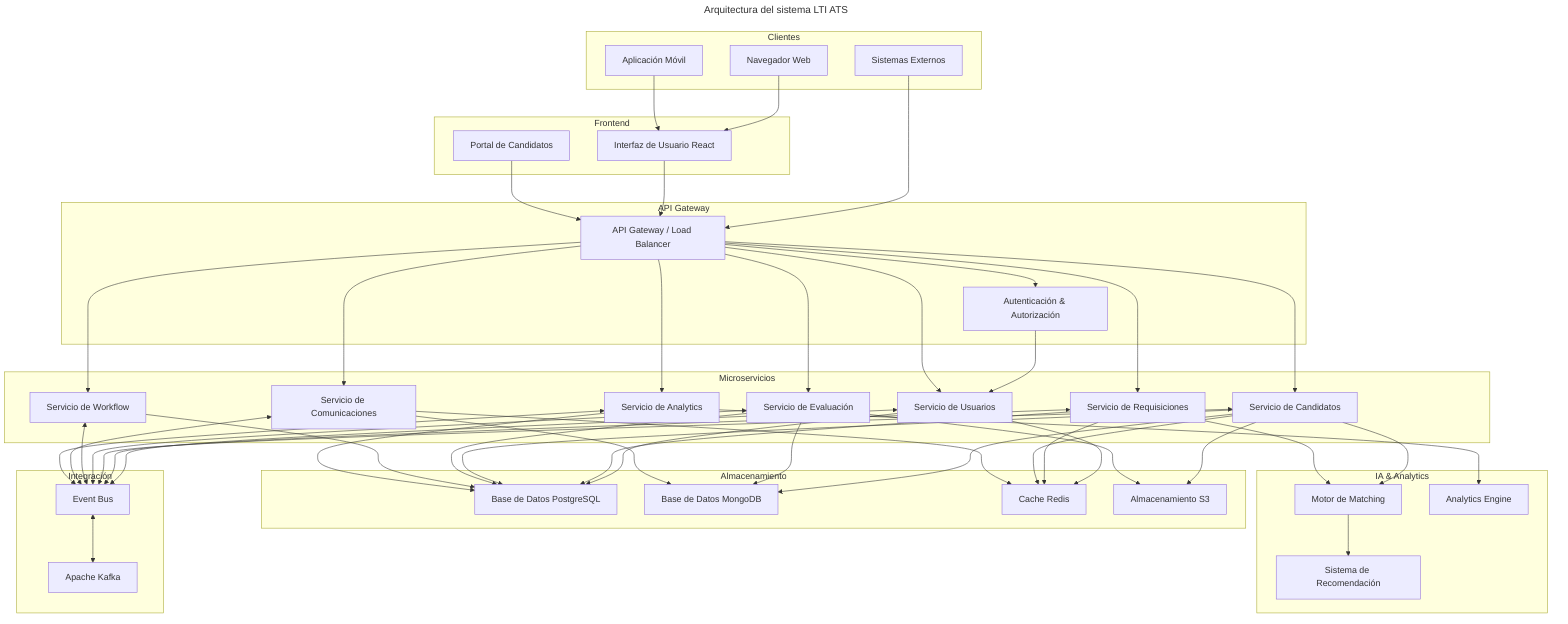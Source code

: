 ---
title: Arquitectura del sistema LTI ATS
---
flowchart TB
    subgraph Clientes
        Browser["Navegador Web"]
        Mobile["Aplicación Móvil"]
        External["Sistemas Externos"]
    end
    
    subgraph "Frontend"
        UI["Interfaz de Usuario React"]
        CandidatePortal["Portal de Candidatos"]
    end
    
    subgraph "API Gateway"
        Gateway["API Gateway / Load Balancer"]
        Auth["Autenticación & Autorización"]
    end
    
    subgraph "Microservicios"
        UserService["Servicio de Usuarios"]
        RequisitionService["Servicio de Requisiciones"]
        CandidateService["Servicio de Candidatos"]
        EvaluationService["Servicio de Evaluación"]
        WorkflowService["Servicio de Workflow"]
        CommunicationService["Servicio de Comunicaciones"]
        AnalyticsService["Servicio de Analytics"]
    end
    
    subgraph "Integración"
        Kafka["Apache Kafka"]
        EventBus["Event Bus"]
    end
    
    subgraph "Almacenamiento"
        PostgreSQL["Base de Datos PostgreSQL"]
        MongoDB["Base de Datos MongoDB"]
        Redis["Cache Redis"]
        S3["Almacenamiento S3"]
    end
    
    subgraph "IA & Analytics"
        ML["Motor de Matching"]
        Analytics["Analytics Engine"]
        Recommendation["Sistema de Recomendación"]
    end
    
    Browser --> UI
    Mobile --> UI
    External --> Gateway
    
    UI --> Gateway
    CandidatePortal --> Gateway
    
    Gateway --> Auth
    Auth --> UserService
    
    Gateway --> UserService
    Gateway --> RequisitionService
    Gateway --> CandidateService
    Gateway --> EvaluationService
    Gateway --> WorkflowService
    Gateway --> CommunicationService
    Gateway --> AnalyticsService
    
    UserService <--> EventBus
    RequisitionService <--> EventBus
    CandidateService <--> EventBus
    EvaluationService <--> EventBus
    WorkflowService <--> EventBus
    CommunicationService <--> EventBus
    AnalyticsService <--> EventBus
    
    EventBus <--> Kafka
    
    UserService --> PostgreSQL
    RequisitionService --> PostgreSQL
    CandidateService --> PostgreSQL
    CandidateService --> MongoDB
    EvaluationService --> PostgreSQL
    EvaluationService --> MongoDB
    WorkflowService --> PostgreSQL
    CommunicationService --> MongoDB
    AnalyticsService --> PostgreSQL
    
    UserService --> Redis
    RequisitionService --> Redis
    CandidateService --> Redis
    CommunicationService --> Redis
    
    CandidateService --> S3
    EvaluationService --> S3
    
    CandidateService --> ML
    RequisitionService --> ML
    ML --> Recommendation
    
    AnalyticsService --> Analytics